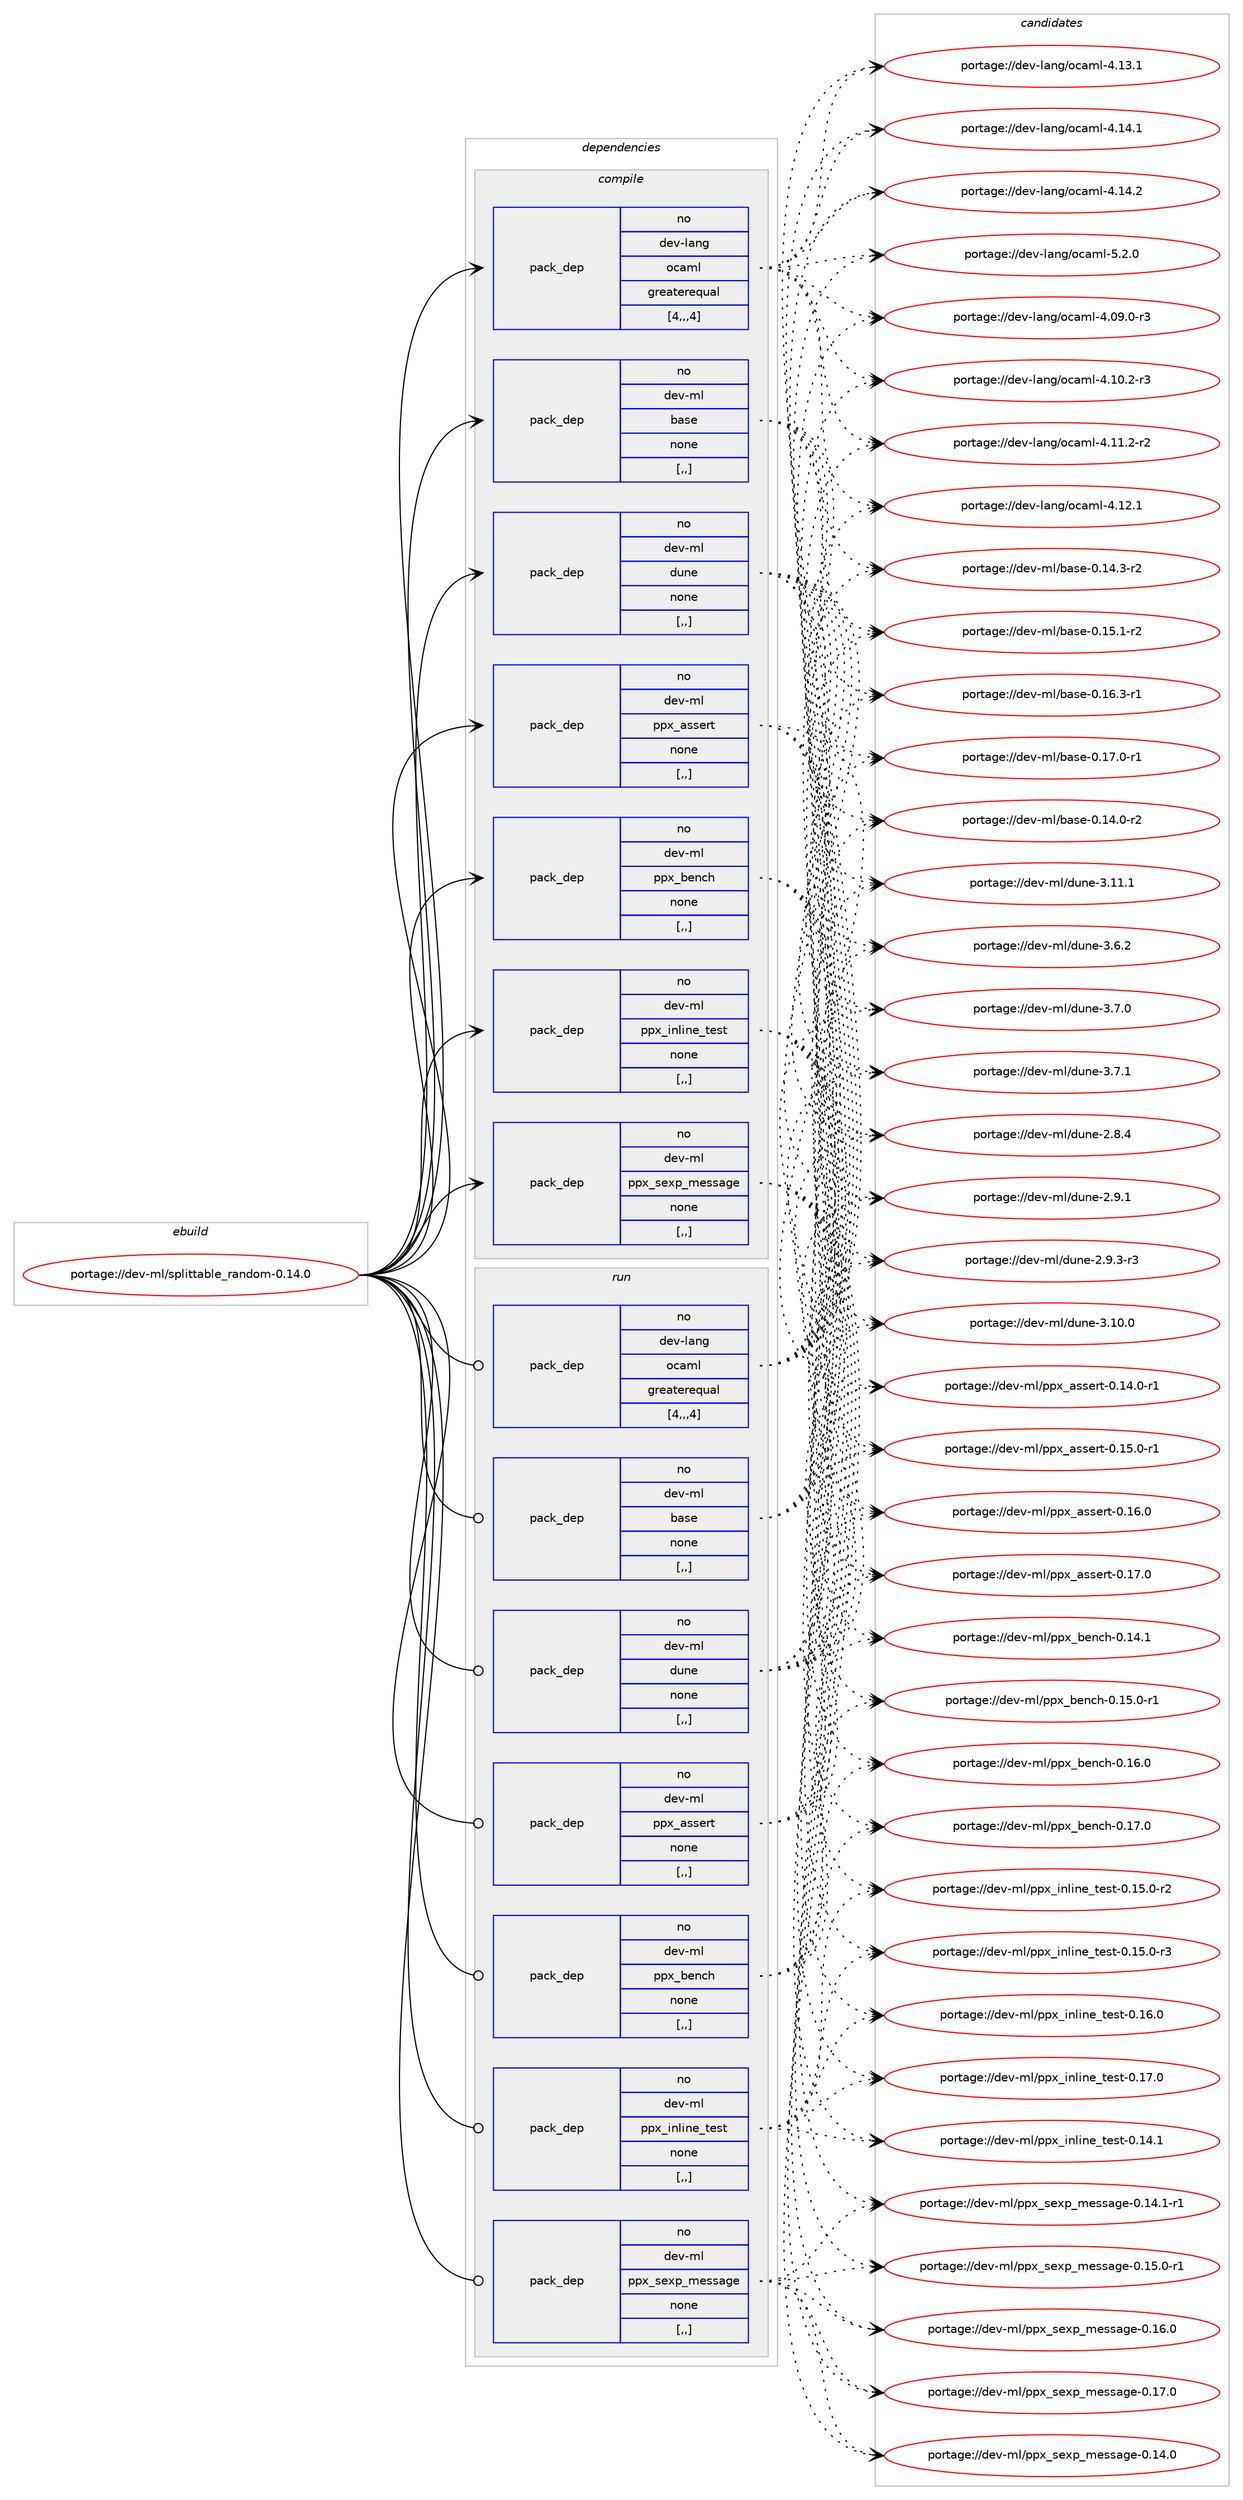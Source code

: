 digraph prolog {

# *************
# Graph options
# *************

newrank=true;
concentrate=true;
compound=true;
graph [rankdir=LR,fontname=Helvetica,fontsize=10,ranksep=1.5];#, ranksep=2.5, nodesep=0.2];
edge  [arrowhead=vee];
node  [fontname=Helvetica,fontsize=10];

# **********
# The ebuild
# **********

subgraph cluster_leftcol {
color=gray;
rank=same;
label=<<i>ebuild</i>>;
id [label="portage://dev-ml/splittable_random-0.14.0", color=red, width=4, href="../dev-ml/splittable_random-0.14.0.svg"];
}

# ****************
# The dependencies
# ****************

subgraph cluster_midcol {
color=gray;
label=<<i>dependencies</i>>;
subgraph cluster_compile {
fillcolor="#eeeeee";
style=filled;
label=<<i>compile</i>>;
subgraph pack91624 {
dependency121677 [label=<<TABLE BORDER="0" CELLBORDER="1" CELLSPACING="0" CELLPADDING="4" WIDTH="220"><TR><TD ROWSPAN="6" CELLPADDING="30">pack_dep</TD></TR><TR><TD WIDTH="110">no</TD></TR><TR><TD>dev-lang</TD></TR><TR><TD>ocaml</TD></TR><TR><TD>greaterequal</TD></TR><TR><TD>[4,,,4]</TD></TR></TABLE>>, shape=none, color=blue];
}
id:e -> dependency121677:w [weight=20,style="solid",arrowhead="vee"];
subgraph pack91625 {
dependency121678 [label=<<TABLE BORDER="0" CELLBORDER="1" CELLSPACING="0" CELLPADDING="4" WIDTH="220"><TR><TD ROWSPAN="6" CELLPADDING="30">pack_dep</TD></TR><TR><TD WIDTH="110">no</TD></TR><TR><TD>dev-ml</TD></TR><TR><TD>base</TD></TR><TR><TD>none</TD></TR><TR><TD>[,,]</TD></TR></TABLE>>, shape=none, color=blue];
}
id:e -> dependency121678:w [weight=20,style="solid",arrowhead="vee"];
subgraph pack91626 {
dependency121679 [label=<<TABLE BORDER="0" CELLBORDER="1" CELLSPACING="0" CELLPADDING="4" WIDTH="220"><TR><TD ROWSPAN="6" CELLPADDING="30">pack_dep</TD></TR><TR><TD WIDTH="110">no</TD></TR><TR><TD>dev-ml</TD></TR><TR><TD>dune</TD></TR><TR><TD>none</TD></TR><TR><TD>[,,]</TD></TR></TABLE>>, shape=none, color=blue];
}
id:e -> dependency121679:w [weight=20,style="solid",arrowhead="vee"];
subgraph pack91627 {
dependency121680 [label=<<TABLE BORDER="0" CELLBORDER="1" CELLSPACING="0" CELLPADDING="4" WIDTH="220"><TR><TD ROWSPAN="6" CELLPADDING="30">pack_dep</TD></TR><TR><TD WIDTH="110">no</TD></TR><TR><TD>dev-ml</TD></TR><TR><TD>ppx_assert</TD></TR><TR><TD>none</TD></TR><TR><TD>[,,]</TD></TR></TABLE>>, shape=none, color=blue];
}
id:e -> dependency121680:w [weight=20,style="solid",arrowhead="vee"];
subgraph pack91628 {
dependency121681 [label=<<TABLE BORDER="0" CELLBORDER="1" CELLSPACING="0" CELLPADDING="4" WIDTH="220"><TR><TD ROWSPAN="6" CELLPADDING="30">pack_dep</TD></TR><TR><TD WIDTH="110">no</TD></TR><TR><TD>dev-ml</TD></TR><TR><TD>ppx_bench</TD></TR><TR><TD>none</TD></TR><TR><TD>[,,]</TD></TR></TABLE>>, shape=none, color=blue];
}
id:e -> dependency121681:w [weight=20,style="solid",arrowhead="vee"];
subgraph pack91629 {
dependency121682 [label=<<TABLE BORDER="0" CELLBORDER="1" CELLSPACING="0" CELLPADDING="4" WIDTH="220"><TR><TD ROWSPAN="6" CELLPADDING="30">pack_dep</TD></TR><TR><TD WIDTH="110">no</TD></TR><TR><TD>dev-ml</TD></TR><TR><TD>ppx_inline_test</TD></TR><TR><TD>none</TD></TR><TR><TD>[,,]</TD></TR></TABLE>>, shape=none, color=blue];
}
id:e -> dependency121682:w [weight=20,style="solid",arrowhead="vee"];
subgraph pack91630 {
dependency121683 [label=<<TABLE BORDER="0" CELLBORDER="1" CELLSPACING="0" CELLPADDING="4" WIDTH="220"><TR><TD ROWSPAN="6" CELLPADDING="30">pack_dep</TD></TR><TR><TD WIDTH="110">no</TD></TR><TR><TD>dev-ml</TD></TR><TR><TD>ppx_sexp_message</TD></TR><TR><TD>none</TD></TR><TR><TD>[,,]</TD></TR></TABLE>>, shape=none, color=blue];
}
id:e -> dependency121683:w [weight=20,style="solid",arrowhead="vee"];
}
subgraph cluster_compileandrun {
fillcolor="#eeeeee";
style=filled;
label=<<i>compile and run</i>>;
}
subgraph cluster_run {
fillcolor="#eeeeee";
style=filled;
label=<<i>run</i>>;
subgraph pack91631 {
dependency121684 [label=<<TABLE BORDER="0" CELLBORDER="1" CELLSPACING="0" CELLPADDING="4" WIDTH="220"><TR><TD ROWSPAN="6" CELLPADDING="30">pack_dep</TD></TR><TR><TD WIDTH="110">no</TD></TR><TR><TD>dev-lang</TD></TR><TR><TD>ocaml</TD></TR><TR><TD>greaterequal</TD></TR><TR><TD>[4,,,4]</TD></TR></TABLE>>, shape=none, color=blue];
}
id:e -> dependency121684:w [weight=20,style="solid",arrowhead="odot"];
subgraph pack91632 {
dependency121685 [label=<<TABLE BORDER="0" CELLBORDER="1" CELLSPACING="0" CELLPADDING="4" WIDTH="220"><TR><TD ROWSPAN="6" CELLPADDING="30">pack_dep</TD></TR><TR><TD WIDTH="110">no</TD></TR><TR><TD>dev-ml</TD></TR><TR><TD>base</TD></TR><TR><TD>none</TD></TR><TR><TD>[,,]</TD></TR></TABLE>>, shape=none, color=blue];
}
id:e -> dependency121685:w [weight=20,style="solid",arrowhead="odot"];
subgraph pack91633 {
dependency121686 [label=<<TABLE BORDER="0" CELLBORDER="1" CELLSPACING="0" CELLPADDING="4" WIDTH="220"><TR><TD ROWSPAN="6" CELLPADDING="30">pack_dep</TD></TR><TR><TD WIDTH="110">no</TD></TR><TR><TD>dev-ml</TD></TR><TR><TD>dune</TD></TR><TR><TD>none</TD></TR><TR><TD>[,,]</TD></TR></TABLE>>, shape=none, color=blue];
}
id:e -> dependency121686:w [weight=20,style="solid",arrowhead="odot"];
subgraph pack91634 {
dependency121687 [label=<<TABLE BORDER="0" CELLBORDER="1" CELLSPACING="0" CELLPADDING="4" WIDTH="220"><TR><TD ROWSPAN="6" CELLPADDING="30">pack_dep</TD></TR><TR><TD WIDTH="110">no</TD></TR><TR><TD>dev-ml</TD></TR><TR><TD>ppx_assert</TD></TR><TR><TD>none</TD></TR><TR><TD>[,,]</TD></TR></TABLE>>, shape=none, color=blue];
}
id:e -> dependency121687:w [weight=20,style="solid",arrowhead="odot"];
subgraph pack91635 {
dependency121688 [label=<<TABLE BORDER="0" CELLBORDER="1" CELLSPACING="0" CELLPADDING="4" WIDTH="220"><TR><TD ROWSPAN="6" CELLPADDING="30">pack_dep</TD></TR><TR><TD WIDTH="110">no</TD></TR><TR><TD>dev-ml</TD></TR><TR><TD>ppx_bench</TD></TR><TR><TD>none</TD></TR><TR><TD>[,,]</TD></TR></TABLE>>, shape=none, color=blue];
}
id:e -> dependency121688:w [weight=20,style="solid",arrowhead="odot"];
subgraph pack91636 {
dependency121689 [label=<<TABLE BORDER="0" CELLBORDER="1" CELLSPACING="0" CELLPADDING="4" WIDTH="220"><TR><TD ROWSPAN="6" CELLPADDING="30">pack_dep</TD></TR><TR><TD WIDTH="110">no</TD></TR><TR><TD>dev-ml</TD></TR><TR><TD>ppx_inline_test</TD></TR><TR><TD>none</TD></TR><TR><TD>[,,]</TD></TR></TABLE>>, shape=none, color=blue];
}
id:e -> dependency121689:w [weight=20,style="solid",arrowhead="odot"];
subgraph pack91637 {
dependency121690 [label=<<TABLE BORDER="0" CELLBORDER="1" CELLSPACING="0" CELLPADDING="4" WIDTH="220"><TR><TD ROWSPAN="6" CELLPADDING="30">pack_dep</TD></TR><TR><TD WIDTH="110">no</TD></TR><TR><TD>dev-ml</TD></TR><TR><TD>ppx_sexp_message</TD></TR><TR><TD>none</TD></TR><TR><TD>[,,]</TD></TR></TABLE>>, shape=none, color=blue];
}
id:e -> dependency121690:w [weight=20,style="solid",arrowhead="odot"];
}
}

# **************
# The candidates
# **************

subgraph cluster_choices {
rank=same;
color=gray;
label=<<i>candidates</i>>;

subgraph choice91624 {
color=black;
nodesep=1;
choice1001011184510897110103471119997109108455246485746484511451 [label="portage://dev-lang/ocaml-4.09.0-r3", color=red, width=4,href="../dev-lang/ocaml-4.09.0-r3.svg"];
choice1001011184510897110103471119997109108455246494846504511451 [label="portage://dev-lang/ocaml-4.10.2-r3", color=red, width=4,href="../dev-lang/ocaml-4.10.2-r3.svg"];
choice1001011184510897110103471119997109108455246494946504511450 [label="portage://dev-lang/ocaml-4.11.2-r2", color=red, width=4,href="../dev-lang/ocaml-4.11.2-r2.svg"];
choice100101118451089711010347111999710910845524649504649 [label="portage://dev-lang/ocaml-4.12.1", color=red, width=4,href="../dev-lang/ocaml-4.12.1.svg"];
choice100101118451089711010347111999710910845524649514649 [label="portage://dev-lang/ocaml-4.13.1", color=red, width=4,href="../dev-lang/ocaml-4.13.1.svg"];
choice100101118451089711010347111999710910845524649524649 [label="portage://dev-lang/ocaml-4.14.1", color=red, width=4,href="../dev-lang/ocaml-4.14.1.svg"];
choice100101118451089711010347111999710910845524649524650 [label="portage://dev-lang/ocaml-4.14.2", color=red, width=4,href="../dev-lang/ocaml-4.14.2.svg"];
choice1001011184510897110103471119997109108455346504648 [label="portage://dev-lang/ocaml-5.2.0", color=red, width=4,href="../dev-lang/ocaml-5.2.0.svg"];
dependency121677:e -> choice1001011184510897110103471119997109108455246485746484511451:w [style=dotted,weight="100"];
dependency121677:e -> choice1001011184510897110103471119997109108455246494846504511451:w [style=dotted,weight="100"];
dependency121677:e -> choice1001011184510897110103471119997109108455246494946504511450:w [style=dotted,weight="100"];
dependency121677:e -> choice100101118451089711010347111999710910845524649504649:w [style=dotted,weight="100"];
dependency121677:e -> choice100101118451089711010347111999710910845524649514649:w [style=dotted,weight="100"];
dependency121677:e -> choice100101118451089711010347111999710910845524649524649:w [style=dotted,weight="100"];
dependency121677:e -> choice100101118451089711010347111999710910845524649524650:w [style=dotted,weight="100"];
dependency121677:e -> choice1001011184510897110103471119997109108455346504648:w [style=dotted,weight="100"];
}
subgraph choice91625 {
color=black;
nodesep=1;
choice10010111845109108479897115101454846495246484511450 [label="portage://dev-ml/base-0.14.0-r2", color=red, width=4,href="../dev-ml/base-0.14.0-r2.svg"];
choice10010111845109108479897115101454846495246514511450 [label="portage://dev-ml/base-0.14.3-r2", color=red, width=4,href="../dev-ml/base-0.14.3-r2.svg"];
choice10010111845109108479897115101454846495346494511450 [label="portage://dev-ml/base-0.15.1-r2", color=red, width=4,href="../dev-ml/base-0.15.1-r2.svg"];
choice10010111845109108479897115101454846495446514511449 [label="portage://dev-ml/base-0.16.3-r1", color=red, width=4,href="../dev-ml/base-0.16.3-r1.svg"];
choice10010111845109108479897115101454846495546484511449 [label="portage://dev-ml/base-0.17.0-r1", color=red, width=4,href="../dev-ml/base-0.17.0-r1.svg"];
dependency121678:e -> choice10010111845109108479897115101454846495246484511450:w [style=dotted,weight="100"];
dependency121678:e -> choice10010111845109108479897115101454846495246514511450:w [style=dotted,weight="100"];
dependency121678:e -> choice10010111845109108479897115101454846495346494511450:w [style=dotted,weight="100"];
dependency121678:e -> choice10010111845109108479897115101454846495446514511449:w [style=dotted,weight="100"];
dependency121678:e -> choice10010111845109108479897115101454846495546484511449:w [style=dotted,weight="100"];
}
subgraph choice91626 {
color=black;
nodesep=1;
choice1001011184510910847100117110101455046564652 [label="portage://dev-ml/dune-2.8.4", color=red, width=4,href="../dev-ml/dune-2.8.4.svg"];
choice1001011184510910847100117110101455046574649 [label="portage://dev-ml/dune-2.9.1", color=red, width=4,href="../dev-ml/dune-2.9.1.svg"];
choice10010111845109108471001171101014550465746514511451 [label="portage://dev-ml/dune-2.9.3-r3", color=red, width=4,href="../dev-ml/dune-2.9.3-r3.svg"];
choice100101118451091084710011711010145514649484648 [label="portage://dev-ml/dune-3.10.0", color=red, width=4,href="../dev-ml/dune-3.10.0.svg"];
choice100101118451091084710011711010145514649494649 [label="portage://dev-ml/dune-3.11.1", color=red, width=4,href="../dev-ml/dune-3.11.1.svg"];
choice1001011184510910847100117110101455146544650 [label="portage://dev-ml/dune-3.6.2", color=red, width=4,href="../dev-ml/dune-3.6.2.svg"];
choice1001011184510910847100117110101455146554648 [label="portage://dev-ml/dune-3.7.0", color=red, width=4,href="../dev-ml/dune-3.7.0.svg"];
choice1001011184510910847100117110101455146554649 [label="portage://dev-ml/dune-3.7.1", color=red, width=4,href="../dev-ml/dune-3.7.1.svg"];
dependency121679:e -> choice1001011184510910847100117110101455046564652:w [style=dotted,weight="100"];
dependency121679:e -> choice1001011184510910847100117110101455046574649:w [style=dotted,weight="100"];
dependency121679:e -> choice10010111845109108471001171101014550465746514511451:w [style=dotted,weight="100"];
dependency121679:e -> choice100101118451091084710011711010145514649484648:w [style=dotted,weight="100"];
dependency121679:e -> choice100101118451091084710011711010145514649494649:w [style=dotted,weight="100"];
dependency121679:e -> choice1001011184510910847100117110101455146544650:w [style=dotted,weight="100"];
dependency121679:e -> choice1001011184510910847100117110101455146554648:w [style=dotted,weight="100"];
dependency121679:e -> choice1001011184510910847100117110101455146554649:w [style=dotted,weight="100"];
}
subgraph choice91627 {
color=black;
nodesep=1;
choice10010111845109108471121121209597115115101114116454846495246484511449 [label="portage://dev-ml/ppx_assert-0.14.0-r1", color=red, width=4,href="../dev-ml/ppx_assert-0.14.0-r1.svg"];
choice10010111845109108471121121209597115115101114116454846495346484511449 [label="portage://dev-ml/ppx_assert-0.15.0-r1", color=red, width=4,href="../dev-ml/ppx_assert-0.15.0-r1.svg"];
choice1001011184510910847112112120959711511510111411645484649544648 [label="portage://dev-ml/ppx_assert-0.16.0", color=red, width=4,href="../dev-ml/ppx_assert-0.16.0.svg"];
choice1001011184510910847112112120959711511510111411645484649554648 [label="portage://dev-ml/ppx_assert-0.17.0", color=red, width=4,href="../dev-ml/ppx_assert-0.17.0.svg"];
dependency121680:e -> choice10010111845109108471121121209597115115101114116454846495246484511449:w [style=dotted,weight="100"];
dependency121680:e -> choice10010111845109108471121121209597115115101114116454846495346484511449:w [style=dotted,weight="100"];
dependency121680:e -> choice1001011184510910847112112120959711511510111411645484649544648:w [style=dotted,weight="100"];
dependency121680:e -> choice1001011184510910847112112120959711511510111411645484649554648:w [style=dotted,weight="100"];
}
subgraph choice91628 {
color=black;
nodesep=1;
choice100101118451091084711211212095981011109910445484649524649 [label="portage://dev-ml/ppx_bench-0.14.1", color=red, width=4,href="../dev-ml/ppx_bench-0.14.1.svg"];
choice1001011184510910847112112120959810111099104454846495346484511449 [label="portage://dev-ml/ppx_bench-0.15.0-r1", color=red, width=4,href="../dev-ml/ppx_bench-0.15.0-r1.svg"];
choice100101118451091084711211212095981011109910445484649544648 [label="portage://dev-ml/ppx_bench-0.16.0", color=red, width=4,href="../dev-ml/ppx_bench-0.16.0.svg"];
choice100101118451091084711211212095981011109910445484649554648 [label="portage://dev-ml/ppx_bench-0.17.0", color=red, width=4,href="../dev-ml/ppx_bench-0.17.0.svg"];
dependency121681:e -> choice100101118451091084711211212095981011109910445484649524649:w [style=dotted,weight="100"];
dependency121681:e -> choice1001011184510910847112112120959810111099104454846495346484511449:w [style=dotted,weight="100"];
dependency121681:e -> choice100101118451091084711211212095981011109910445484649544648:w [style=dotted,weight="100"];
dependency121681:e -> choice100101118451091084711211212095981011109910445484649554648:w [style=dotted,weight="100"];
}
subgraph choice91629 {
color=black;
nodesep=1;
choice1001011184510910847112112120951051101081051101019511610111511645484649524649 [label="portage://dev-ml/ppx_inline_test-0.14.1", color=red, width=4,href="../dev-ml/ppx_inline_test-0.14.1.svg"];
choice10010111845109108471121121209510511010810511010195116101115116454846495346484511450 [label="portage://dev-ml/ppx_inline_test-0.15.0-r2", color=red, width=4,href="../dev-ml/ppx_inline_test-0.15.0-r2.svg"];
choice10010111845109108471121121209510511010810511010195116101115116454846495346484511451 [label="portage://dev-ml/ppx_inline_test-0.15.0-r3", color=red, width=4,href="../dev-ml/ppx_inline_test-0.15.0-r3.svg"];
choice1001011184510910847112112120951051101081051101019511610111511645484649544648 [label="portage://dev-ml/ppx_inline_test-0.16.0", color=red, width=4,href="../dev-ml/ppx_inline_test-0.16.0.svg"];
choice1001011184510910847112112120951051101081051101019511610111511645484649554648 [label="portage://dev-ml/ppx_inline_test-0.17.0", color=red, width=4,href="../dev-ml/ppx_inline_test-0.17.0.svg"];
dependency121682:e -> choice1001011184510910847112112120951051101081051101019511610111511645484649524649:w [style=dotted,weight="100"];
dependency121682:e -> choice10010111845109108471121121209510511010810511010195116101115116454846495346484511450:w [style=dotted,weight="100"];
dependency121682:e -> choice10010111845109108471121121209510511010810511010195116101115116454846495346484511451:w [style=dotted,weight="100"];
dependency121682:e -> choice1001011184510910847112112120951051101081051101019511610111511645484649544648:w [style=dotted,weight="100"];
dependency121682:e -> choice1001011184510910847112112120951051101081051101019511610111511645484649554648:w [style=dotted,weight="100"];
}
subgraph choice91630 {
color=black;
nodesep=1;
choice100101118451091084711211212095115101120112951091011151159710310145484649524648 [label="portage://dev-ml/ppx_sexp_message-0.14.0", color=red, width=4,href="../dev-ml/ppx_sexp_message-0.14.0.svg"];
choice1001011184510910847112112120951151011201129510910111511597103101454846495246494511449 [label="portage://dev-ml/ppx_sexp_message-0.14.1-r1", color=red, width=4,href="../dev-ml/ppx_sexp_message-0.14.1-r1.svg"];
choice1001011184510910847112112120951151011201129510910111511597103101454846495346484511449 [label="portage://dev-ml/ppx_sexp_message-0.15.0-r1", color=red, width=4,href="../dev-ml/ppx_sexp_message-0.15.0-r1.svg"];
choice100101118451091084711211212095115101120112951091011151159710310145484649544648 [label="portage://dev-ml/ppx_sexp_message-0.16.0", color=red, width=4,href="../dev-ml/ppx_sexp_message-0.16.0.svg"];
choice100101118451091084711211212095115101120112951091011151159710310145484649554648 [label="portage://dev-ml/ppx_sexp_message-0.17.0", color=red, width=4,href="../dev-ml/ppx_sexp_message-0.17.0.svg"];
dependency121683:e -> choice100101118451091084711211212095115101120112951091011151159710310145484649524648:w [style=dotted,weight="100"];
dependency121683:e -> choice1001011184510910847112112120951151011201129510910111511597103101454846495246494511449:w [style=dotted,weight="100"];
dependency121683:e -> choice1001011184510910847112112120951151011201129510910111511597103101454846495346484511449:w [style=dotted,weight="100"];
dependency121683:e -> choice100101118451091084711211212095115101120112951091011151159710310145484649544648:w [style=dotted,weight="100"];
dependency121683:e -> choice100101118451091084711211212095115101120112951091011151159710310145484649554648:w [style=dotted,weight="100"];
}
subgraph choice91631 {
color=black;
nodesep=1;
choice1001011184510897110103471119997109108455246485746484511451 [label="portage://dev-lang/ocaml-4.09.0-r3", color=red, width=4,href="../dev-lang/ocaml-4.09.0-r3.svg"];
choice1001011184510897110103471119997109108455246494846504511451 [label="portage://dev-lang/ocaml-4.10.2-r3", color=red, width=4,href="../dev-lang/ocaml-4.10.2-r3.svg"];
choice1001011184510897110103471119997109108455246494946504511450 [label="portage://dev-lang/ocaml-4.11.2-r2", color=red, width=4,href="../dev-lang/ocaml-4.11.2-r2.svg"];
choice100101118451089711010347111999710910845524649504649 [label="portage://dev-lang/ocaml-4.12.1", color=red, width=4,href="../dev-lang/ocaml-4.12.1.svg"];
choice100101118451089711010347111999710910845524649514649 [label="portage://dev-lang/ocaml-4.13.1", color=red, width=4,href="../dev-lang/ocaml-4.13.1.svg"];
choice100101118451089711010347111999710910845524649524649 [label="portage://dev-lang/ocaml-4.14.1", color=red, width=4,href="../dev-lang/ocaml-4.14.1.svg"];
choice100101118451089711010347111999710910845524649524650 [label="portage://dev-lang/ocaml-4.14.2", color=red, width=4,href="../dev-lang/ocaml-4.14.2.svg"];
choice1001011184510897110103471119997109108455346504648 [label="portage://dev-lang/ocaml-5.2.0", color=red, width=4,href="../dev-lang/ocaml-5.2.0.svg"];
dependency121684:e -> choice1001011184510897110103471119997109108455246485746484511451:w [style=dotted,weight="100"];
dependency121684:e -> choice1001011184510897110103471119997109108455246494846504511451:w [style=dotted,weight="100"];
dependency121684:e -> choice1001011184510897110103471119997109108455246494946504511450:w [style=dotted,weight="100"];
dependency121684:e -> choice100101118451089711010347111999710910845524649504649:w [style=dotted,weight="100"];
dependency121684:e -> choice100101118451089711010347111999710910845524649514649:w [style=dotted,weight="100"];
dependency121684:e -> choice100101118451089711010347111999710910845524649524649:w [style=dotted,weight="100"];
dependency121684:e -> choice100101118451089711010347111999710910845524649524650:w [style=dotted,weight="100"];
dependency121684:e -> choice1001011184510897110103471119997109108455346504648:w [style=dotted,weight="100"];
}
subgraph choice91632 {
color=black;
nodesep=1;
choice10010111845109108479897115101454846495246484511450 [label="portage://dev-ml/base-0.14.0-r2", color=red, width=4,href="../dev-ml/base-0.14.0-r2.svg"];
choice10010111845109108479897115101454846495246514511450 [label="portage://dev-ml/base-0.14.3-r2", color=red, width=4,href="../dev-ml/base-0.14.3-r2.svg"];
choice10010111845109108479897115101454846495346494511450 [label="portage://dev-ml/base-0.15.1-r2", color=red, width=4,href="../dev-ml/base-0.15.1-r2.svg"];
choice10010111845109108479897115101454846495446514511449 [label="portage://dev-ml/base-0.16.3-r1", color=red, width=4,href="../dev-ml/base-0.16.3-r1.svg"];
choice10010111845109108479897115101454846495546484511449 [label="portage://dev-ml/base-0.17.0-r1", color=red, width=4,href="../dev-ml/base-0.17.0-r1.svg"];
dependency121685:e -> choice10010111845109108479897115101454846495246484511450:w [style=dotted,weight="100"];
dependency121685:e -> choice10010111845109108479897115101454846495246514511450:w [style=dotted,weight="100"];
dependency121685:e -> choice10010111845109108479897115101454846495346494511450:w [style=dotted,weight="100"];
dependency121685:e -> choice10010111845109108479897115101454846495446514511449:w [style=dotted,weight="100"];
dependency121685:e -> choice10010111845109108479897115101454846495546484511449:w [style=dotted,weight="100"];
}
subgraph choice91633 {
color=black;
nodesep=1;
choice1001011184510910847100117110101455046564652 [label="portage://dev-ml/dune-2.8.4", color=red, width=4,href="../dev-ml/dune-2.8.4.svg"];
choice1001011184510910847100117110101455046574649 [label="portage://dev-ml/dune-2.9.1", color=red, width=4,href="../dev-ml/dune-2.9.1.svg"];
choice10010111845109108471001171101014550465746514511451 [label="portage://dev-ml/dune-2.9.3-r3", color=red, width=4,href="../dev-ml/dune-2.9.3-r3.svg"];
choice100101118451091084710011711010145514649484648 [label="portage://dev-ml/dune-3.10.0", color=red, width=4,href="../dev-ml/dune-3.10.0.svg"];
choice100101118451091084710011711010145514649494649 [label="portage://dev-ml/dune-3.11.1", color=red, width=4,href="../dev-ml/dune-3.11.1.svg"];
choice1001011184510910847100117110101455146544650 [label="portage://dev-ml/dune-3.6.2", color=red, width=4,href="../dev-ml/dune-3.6.2.svg"];
choice1001011184510910847100117110101455146554648 [label="portage://dev-ml/dune-3.7.0", color=red, width=4,href="../dev-ml/dune-3.7.0.svg"];
choice1001011184510910847100117110101455146554649 [label="portage://dev-ml/dune-3.7.1", color=red, width=4,href="../dev-ml/dune-3.7.1.svg"];
dependency121686:e -> choice1001011184510910847100117110101455046564652:w [style=dotted,weight="100"];
dependency121686:e -> choice1001011184510910847100117110101455046574649:w [style=dotted,weight="100"];
dependency121686:e -> choice10010111845109108471001171101014550465746514511451:w [style=dotted,weight="100"];
dependency121686:e -> choice100101118451091084710011711010145514649484648:w [style=dotted,weight="100"];
dependency121686:e -> choice100101118451091084710011711010145514649494649:w [style=dotted,weight="100"];
dependency121686:e -> choice1001011184510910847100117110101455146544650:w [style=dotted,weight="100"];
dependency121686:e -> choice1001011184510910847100117110101455146554648:w [style=dotted,weight="100"];
dependency121686:e -> choice1001011184510910847100117110101455146554649:w [style=dotted,weight="100"];
}
subgraph choice91634 {
color=black;
nodesep=1;
choice10010111845109108471121121209597115115101114116454846495246484511449 [label="portage://dev-ml/ppx_assert-0.14.0-r1", color=red, width=4,href="../dev-ml/ppx_assert-0.14.0-r1.svg"];
choice10010111845109108471121121209597115115101114116454846495346484511449 [label="portage://dev-ml/ppx_assert-0.15.0-r1", color=red, width=4,href="../dev-ml/ppx_assert-0.15.0-r1.svg"];
choice1001011184510910847112112120959711511510111411645484649544648 [label="portage://dev-ml/ppx_assert-0.16.0", color=red, width=4,href="../dev-ml/ppx_assert-0.16.0.svg"];
choice1001011184510910847112112120959711511510111411645484649554648 [label="portage://dev-ml/ppx_assert-0.17.0", color=red, width=4,href="../dev-ml/ppx_assert-0.17.0.svg"];
dependency121687:e -> choice10010111845109108471121121209597115115101114116454846495246484511449:w [style=dotted,weight="100"];
dependency121687:e -> choice10010111845109108471121121209597115115101114116454846495346484511449:w [style=dotted,weight="100"];
dependency121687:e -> choice1001011184510910847112112120959711511510111411645484649544648:w [style=dotted,weight="100"];
dependency121687:e -> choice1001011184510910847112112120959711511510111411645484649554648:w [style=dotted,weight="100"];
}
subgraph choice91635 {
color=black;
nodesep=1;
choice100101118451091084711211212095981011109910445484649524649 [label="portage://dev-ml/ppx_bench-0.14.1", color=red, width=4,href="../dev-ml/ppx_bench-0.14.1.svg"];
choice1001011184510910847112112120959810111099104454846495346484511449 [label="portage://dev-ml/ppx_bench-0.15.0-r1", color=red, width=4,href="../dev-ml/ppx_bench-0.15.0-r1.svg"];
choice100101118451091084711211212095981011109910445484649544648 [label="portage://dev-ml/ppx_bench-0.16.0", color=red, width=4,href="../dev-ml/ppx_bench-0.16.0.svg"];
choice100101118451091084711211212095981011109910445484649554648 [label="portage://dev-ml/ppx_bench-0.17.0", color=red, width=4,href="../dev-ml/ppx_bench-0.17.0.svg"];
dependency121688:e -> choice100101118451091084711211212095981011109910445484649524649:w [style=dotted,weight="100"];
dependency121688:e -> choice1001011184510910847112112120959810111099104454846495346484511449:w [style=dotted,weight="100"];
dependency121688:e -> choice100101118451091084711211212095981011109910445484649544648:w [style=dotted,weight="100"];
dependency121688:e -> choice100101118451091084711211212095981011109910445484649554648:w [style=dotted,weight="100"];
}
subgraph choice91636 {
color=black;
nodesep=1;
choice1001011184510910847112112120951051101081051101019511610111511645484649524649 [label="portage://dev-ml/ppx_inline_test-0.14.1", color=red, width=4,href="../dev-ml/ppx_inline_test-0.14.1.svg"];
choice10010111845109108471121121209510511010810511010195116101115116454846495346484511450 [label="portage://dev-ml/ppx_inline_test-0.15.0-r2", color=red, width=4,href="../dev-ml/ppx_inline_test-0.15.0-r2.svg"];
choice10010111845109108471121121209510511010810511010195116101115116454846495346484511451 [label="portage://dev-ml/ppx_inline_test-0.15.0-r3", color=red, width=4,href="../dev-ml/ppx_inline_test-0.15.0-r3.svg"];
choice1001011184510910847112112120951051101081051101019511610111511645484649544648 [label="portage://dev-ml/ppx_inline_test-0.16.0", color=red, width=4,href="../dev-ml/ppx_inline_test-0.16.0.svg"];
choice1001011184510910847112112120951051101081051101019511610111511645484649554648 [label="portage://dev-ml/ppx_inline_test-0.17.0", color=red, width=4,href="../dev-ml/ppx_inline_test-0.17.0.svg"];
dependency121689:e -> choice1001011184510910847112112120951051101081051101019511610111511645484649524649:w [style=dotted,weight="100"];
dependency121689:e -> choice10010111845109108471121121209510511010810511010195116101115116454846495346484511450:w [style=dotted,weight="100"];
dependency121689:e -> choice10010111845109108471121121209510511010810511010195116101115116454846495346484511451:w [style=dotted,weight="100"];
dependency121689:e -> choice1001011184510910847112112120951051101081051101019511610111511645484649544648:w [style=dotted,weight="100"];
dependency121689:e -> choice1001011184510910847112112120951051101081051101019511610111511645484649554648:w [style=dotted,weight="100"];
}
subgraph choice91637 {
color=black;
nodesep=1;
choice100101118451091084711211212095115101120112951091011151159710310145484649524648 [label="portage://dev-ml/ppx_sexp_message-0.14.0", color=red, width=4,href="../dev-ml/ppx_sexp_message-0.14.0.svg"];
choice1001011184510910847112112120951151011201129510910111511597103101454846495246494511449 [label="portage://dev-ml/ppx_sexp_message-0.14.1-r1", color=red, width=4,href="../dev-ml/ppx_sexp_message-0.14.1-r1.svg"];
choice1001011184510910847112112120951151011201129510910111511597103101454846495346484511449 [label="portage://dev-ml/ppx_sexp_message-0.15.0-r1", color=red, width=4,href="../dev-ml/ppx_sexp_message-0.15.0-r1.svg"];
choice100101118451091084711211212095115101120112951091011151159710310145484649544648 [label="portage://dev-ml/ppx_sexp_message-0.16.0", color=red, width=4,href="../dev-ml/ppx_sexp_message-0.16.0.svg"];
choice100101118451091084711211212095115101120112951091011151159710310145484649554648 [label="portage://dev-ml/ppx_sexp_message-0.17.0", color=red, width=4,href="../dev-ml/ppx_sexp_message-0.17.0.svg"];
dependency121690:e -> choice100101118451091084711211212095115101120112951091011151159710310145484649524648:w [style=dotted,weight="100"];
dependency121690:e -> choice1001011184510910847112112120951151011201129510910111511597103101454846495246494511449:w [style=dotted,weight="100"];
dependency121690:e -> choice1001011184510910847112112120951151011201129510910111511597103101454846495346484511449:w [style=dotted,weight="100"];
dependency121690:e -> choice100101118451091084711211212095115101120112951091011151159710310145484649544648:w [style=dotted,weight="100"];
dependency121690:e -> choice100101118451091084711211212095115101120112951091011151159710310145484649554648:w [style=dotted,weight="100"];
}
}

}
